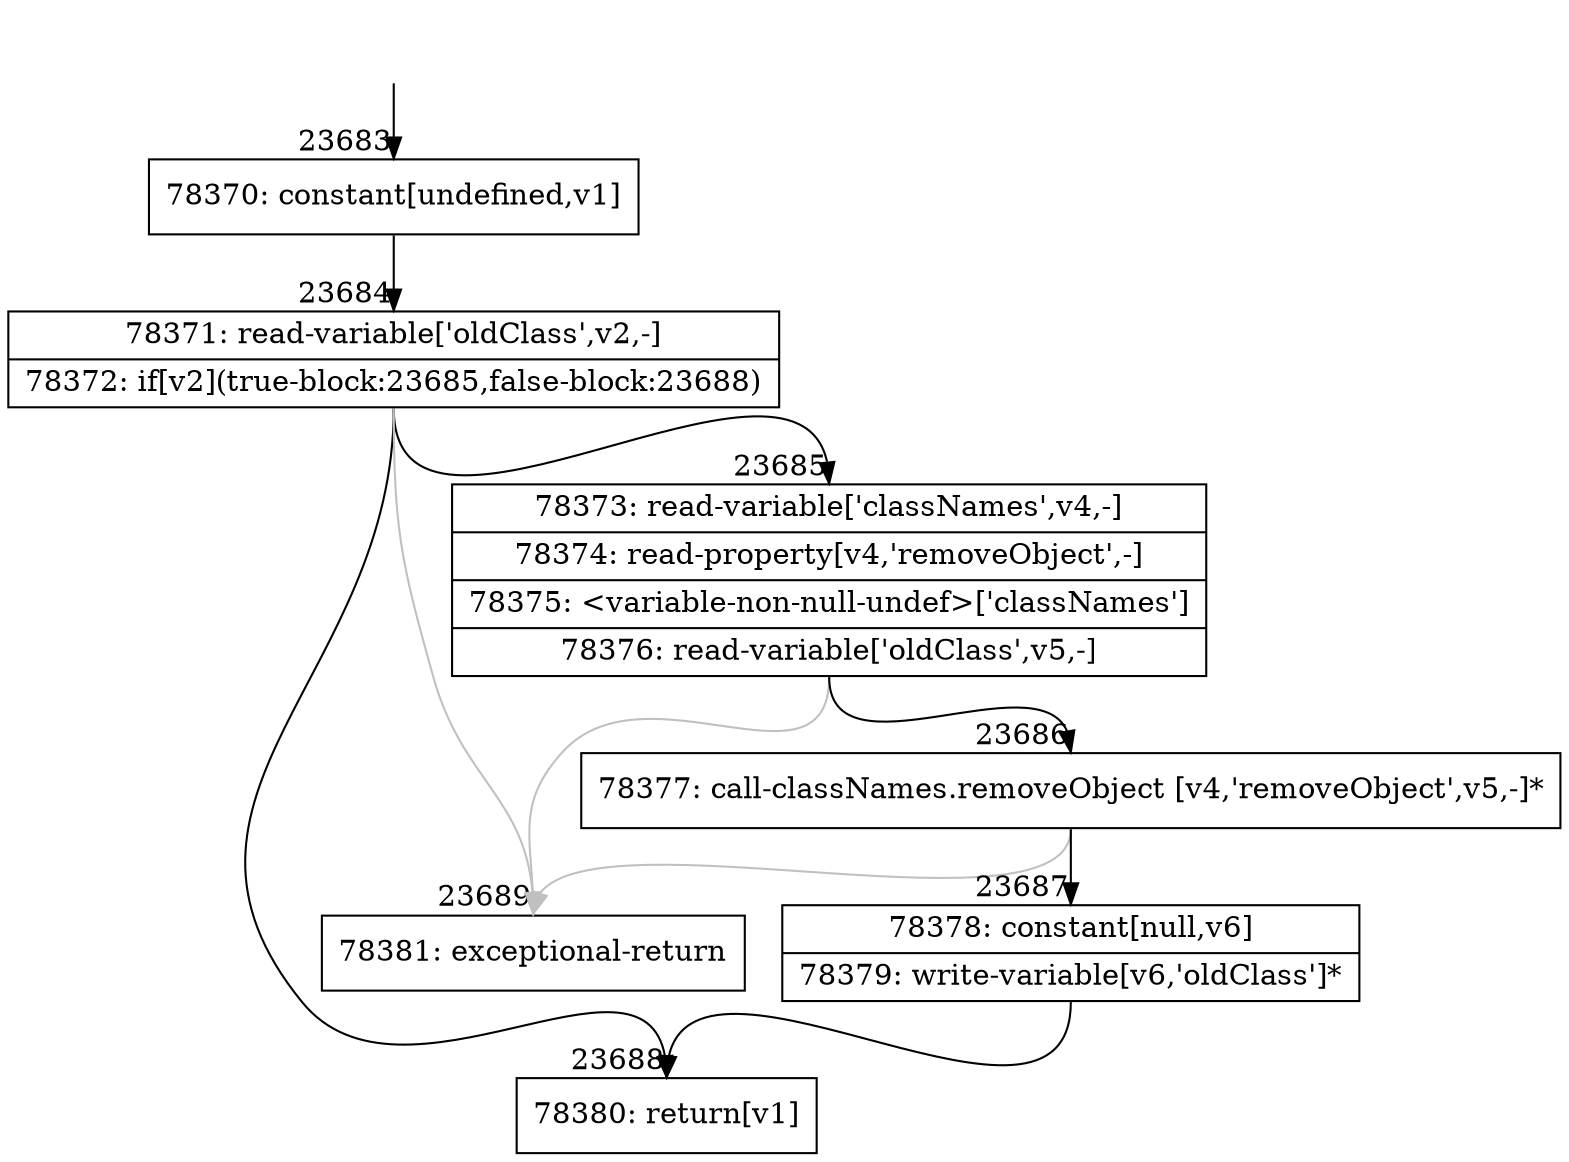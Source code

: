 digraph {
rankdir="TD"
BB_entry2073[shape=none,label=""];
BB_entry2073 -> BB23683 [tailport=s, headport=n, headlabel="    23683"]
BB23683 [shape=record label="{78370: constant[undefined,v1]}" ] 
BB23683 -> BB23684 [tailport=s, headport=n, headlabel="      23684"]
BB23684 [shape=record label="{78371: read-variable['oldClass',v2,-]|78372: if[v2](true-block:23685,false-block:23688)}" ] 
BB23684 -> BB23685 [tailport=s, headport=n, headlabel="      23685"]
BB23684 -> BB23688 [tailport=s, headport=n, headlabel="      23688"]
BB23684 -> BB23689 [tailport=s, headport=n, color=gray, headlabel="      23689"]
BB23685 [shape=record label="{78373: read-variable['classNames',v4,-]|78374: read-property[v4,'removeObject',-]|78375: \<variable-non-null-undef\>['classNames']|78376: read-variable['oldClass',v5,-]}" ] 
BB23685 -> BB23686 [tailport=s, headport=n, headlabel="      23686"]
BB23685 -> BB23689 [tailport=s, headport=n, color=gray]
BB23686 [shape=record label="{78377: call-classNames.removeObject [v4,'removeObject',v5,-]*}" ] 
BB23686 -> BB23687 [tailport=s, headport=n, headlabel="      23687"]
BB23686 -> BB23689 [tailport=s, headport=n, color=gray]
BB23687 [shape=record label="{78378: constant[null,v6]|78379: write-variable[v6,'oldClass']*}" ] 
BB23687 -> BB23688 [tailport=s, headport=n]
BB23688 [shape=record label="{78380: return[v1]}" ] 
BB23689 [shape=record label="{78381: exceptional-return}" ] 
//#$~ 44831
}
